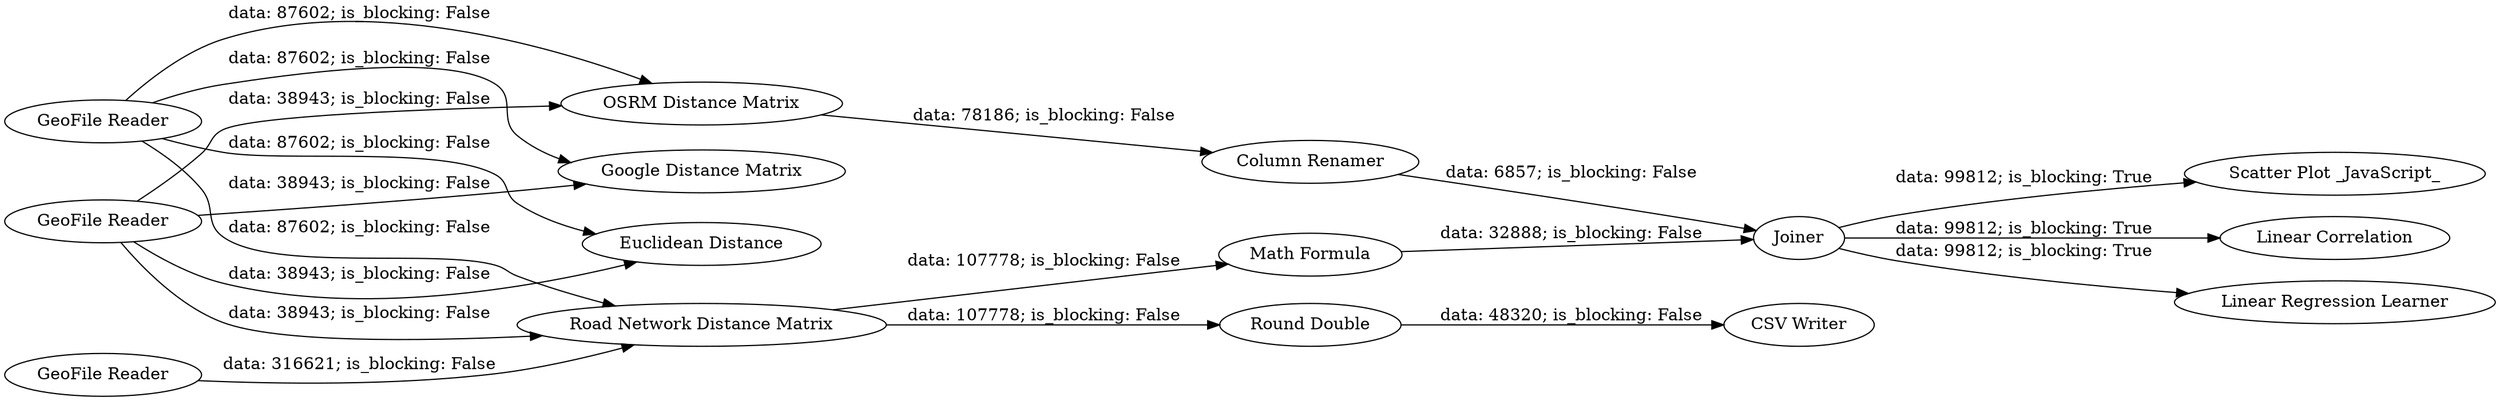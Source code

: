 digraph {
	"731170230510917167_5" [label="Google Distance Matrix"]
	"731170230510917167_14" [label="Round Double"]
	"731170230510917167_8" [label="Math Formula"]
	"731170230510917167_1" [label="GeoFile Reader"]
	"731170230510917167_6" [label="GeoFile Reader"]
	"731170230510917167_15" [label="CSV Writer"]
	"731170230510917167_7" [label="Road Network Distance Matrix"]
	"731170230510917167_10" [label=Joiner]
	"731170230510917167_12" [label="Scatter Plot _JavaScript_"]
	"731170230510917167_9" [label="Column Renamer"]
	"731170230510917167_3" [label="Euclidean Distance"]
	"731170230510917167_11" [label="Linear Correlation"]
	"731170230510917167_4" [label="OSRM Distance Matrix"]
	"731170230510917167_13" [label="Linear Regression Learner"]
	"731170230510917167_2" [label="GeoFile Reader"]
	"731170230510917167_10" -> "731170230510917167_11" [label="data: 99812; is_blocking: True"]
	"731170230510917167_1" -> "731170230510917167_3" [label="data: 38943; is_blocking: False"]
	"731170230510917167_7" -> "731170230510917167_14" [label="data: 107778; is_blocking: False"]
	"731170230510917167_10" -> "731170230510917167_13" [label="data: 99812; is_blocking: True"]
	"731170230510917167_2" -> "731170230510917167_5" [label="data: 87602; is_blocking: False"]
	"731170230510917167_8" -> "731170230510917167_10" [label="data: 32888; is_blocking: False"]
	"731170230510917167_14" -> "731170230510917167_15" [label="data: 48320; is_blocking: False"]
	"731170230510917167_2" -> "731170230510917167_3" [label="data: 87602; is_blocking: False"]
	"731170230510917167_7" -> "731170230510917167_8" [label="data: 107778; is_blocking: False"]
	"731170230510917167_9" -> "731170230510917167_10" [label="data: 6857; is_blocking: False"]
	"731170230510917167_1" -> "731170230510917167_7" [label="data: 38943; is_blocking: False"]
	"731170230510917167_2" -> "731170230510917167_4" [label="data: 87602; is_blocking: False"]
	"731170230510917167_4" -> "731170230510917167_9" [label="data: 78186; is_blocking: False"]
	"731170230510917167_1" -> "731170230510917167_4" [label="data: 38943; is_blocking: False"]
	"731170230510917167_2" -> "731170230510917167_7" [label="data: 87602; is_blocking: False"]
	"731170230510917167_10" -> "731170230510917167_12" [label="data: 99812; is_blocking: True"]
	"731170230510917167_6" -> "731170230510917167_7" [label="data: 316621; is_blocking: False"]
	"731170230510917167_1" -> "731170230510917167_5" [label="data: 38943; is_blocking: False"]
	rankdir=LR
}
